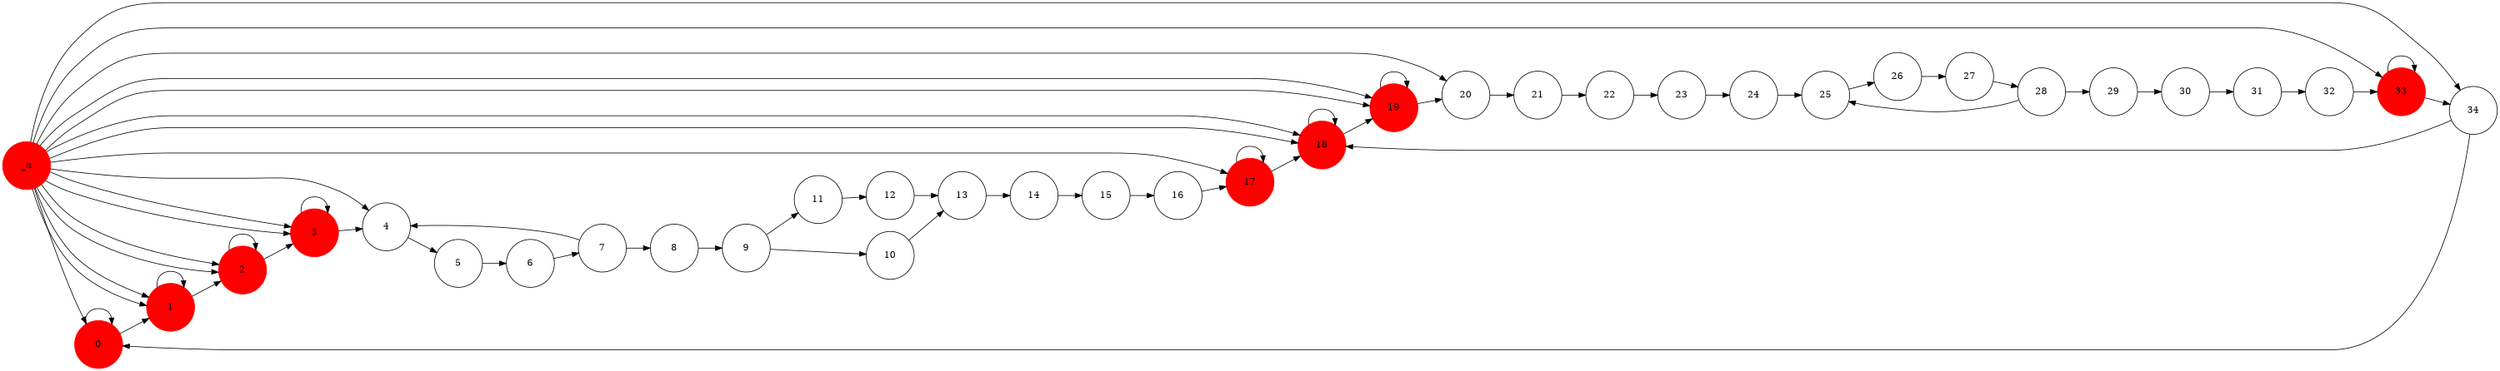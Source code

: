 #Total states is 0, including 0 states and 0 newstates
#Total transisions is 0, including 0 transistions and 0 new transitions
digraph finite_state_machine {
	rankdir=LR;
	size="20,20";
	resolution="300";
	overlap=false;

	node [shape = circle, fixedsize=true, width = 1, color = red, style = filled];
	0_n;
 	17_n;
 	18_n;
 	19_n;
 	1_n;
 	2_n;
 	33_n;
 	3_n;
 
	node [shape = circle, color = black, style = unfilled];
	0;
 	1;
 	10;
 	11;
 	12;
 	13;
 	14;
 	15;
 	16;
 	17;
 	18;
 	19;
 	2;
 	20;
 	21;
 	22;
 	23;
 	24;
 	25;
 	26;
 	27;
 	28;
 	29;
 	3;
 	30;
 	31;
 	32;
 	33;
 	34;
 	4;
 	5;
 	6;
 	7;
 	8;
 	9;
 	0 -> 0_n;
	0 -> 1;
	0_n -> 0;
	0_n -> 1;
	1 -> 1_n;
	1 -> 2;
	10 -> 13;
	11 -> 12;
	12 -> 13;
	13 -> 14;
	14 -> 15;
	15 -> 16;
	16 -> 17;
	17 -> 17_n;
	17 -> 18;
	17_n -> 17;
	17_n -> 18;
	18 -> 18_n;
	18 -> 19;
	18_n -> 18;
	18_n -> 19;
	19 -> 19_n;
	19 -> 20;
	19_n -> 19;
	19_n -> 20;
	1_n -> 1;
	1_n -> 2;
	2 -> 2_n;
	2 -> 3;
	20 -> 21;
	21 -> 22;
	22 -> 23;
	23 -> 24;
	24 -> 25;
	25 -> 26;
	26 -> 27;
	27 -> 28;
	28 -> 25;
	28 -> 29;
	29 -> 30;
	2_n -> 2;
	2_n -> 3;
	3 -> 3_n;
	3 -> 4;
	30 -> 31;
	31 -> 32;
	32 -> 33;
	33 -> 33_n;
	33 -> 34;
	33_n -> 33;
	33_n -> 34;
	34 -> 0;
	34 -> 18;
	3_n -> 3;
	3_n -> 4;
	4 -> 5;
	5 -> 6;
	6 -> 7;
	7 -> 4;
	7 -> 8;
	8 -> 9;
	9 -> 10;
	9 -> 11;
}
